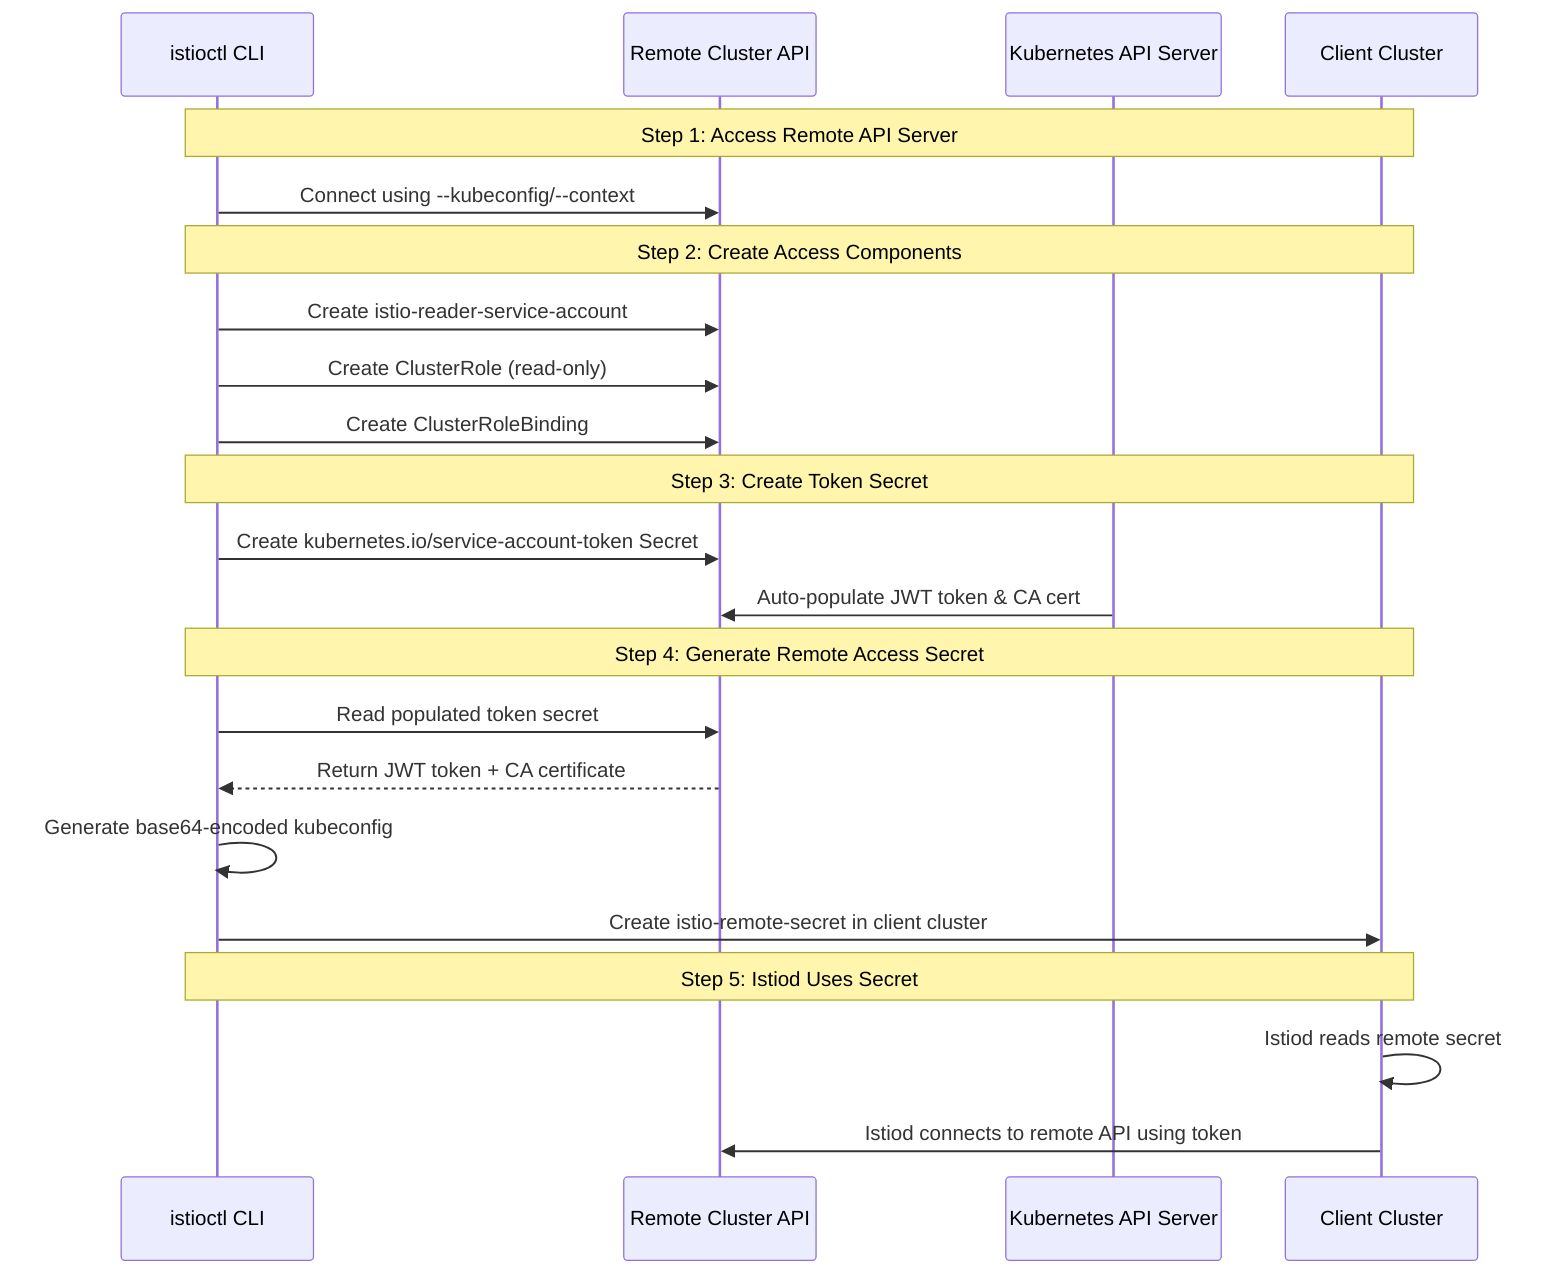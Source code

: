 sequenceDiagram
    participant CLI as istioctl CLI
    participant Remote as Remote Cluster API
    participant K8s as Kubernetes API Server
    participant Client as Client Cluster
    
    Note over CLI,Client: Step 1: Access Remote API Server
    CLI->>Remote: Connect using --kubeconfig/--context
    
    Note over CLI,Client: Step 2: Create Access Components
    CLI->>Remote: Create istio-reader-service-account
    CLI->>Remote: Create ClusterRole (read-only)
    CLI->>Remote: Create ClusterRoleBinding
    
    Note over CLI,Client: Step 3: Create Token Secret
    CLI->>Remote: Create kubernetes.io/service-account-token Secret
    K8s->>Remote: Auto-populate JWT token & CA cert
    
    Note over CLI,Client: Step 4: Generate Remote Access Secret
    CLI->>Remote: Read populated token secret
    Remote-->>CLI: Return JWT token + CA certificate
    CLI->>CLI: Generate base64-encoded kubeconfig
    CLI->>Client: Create istio-remote-secret in client cluster
    
    Note over CLI,Client: Step 5: Istiod Uses Secret
    Client->>Client: Istiod reads remote secret
    Client->>Remote: Istiod connects to remote API using token
